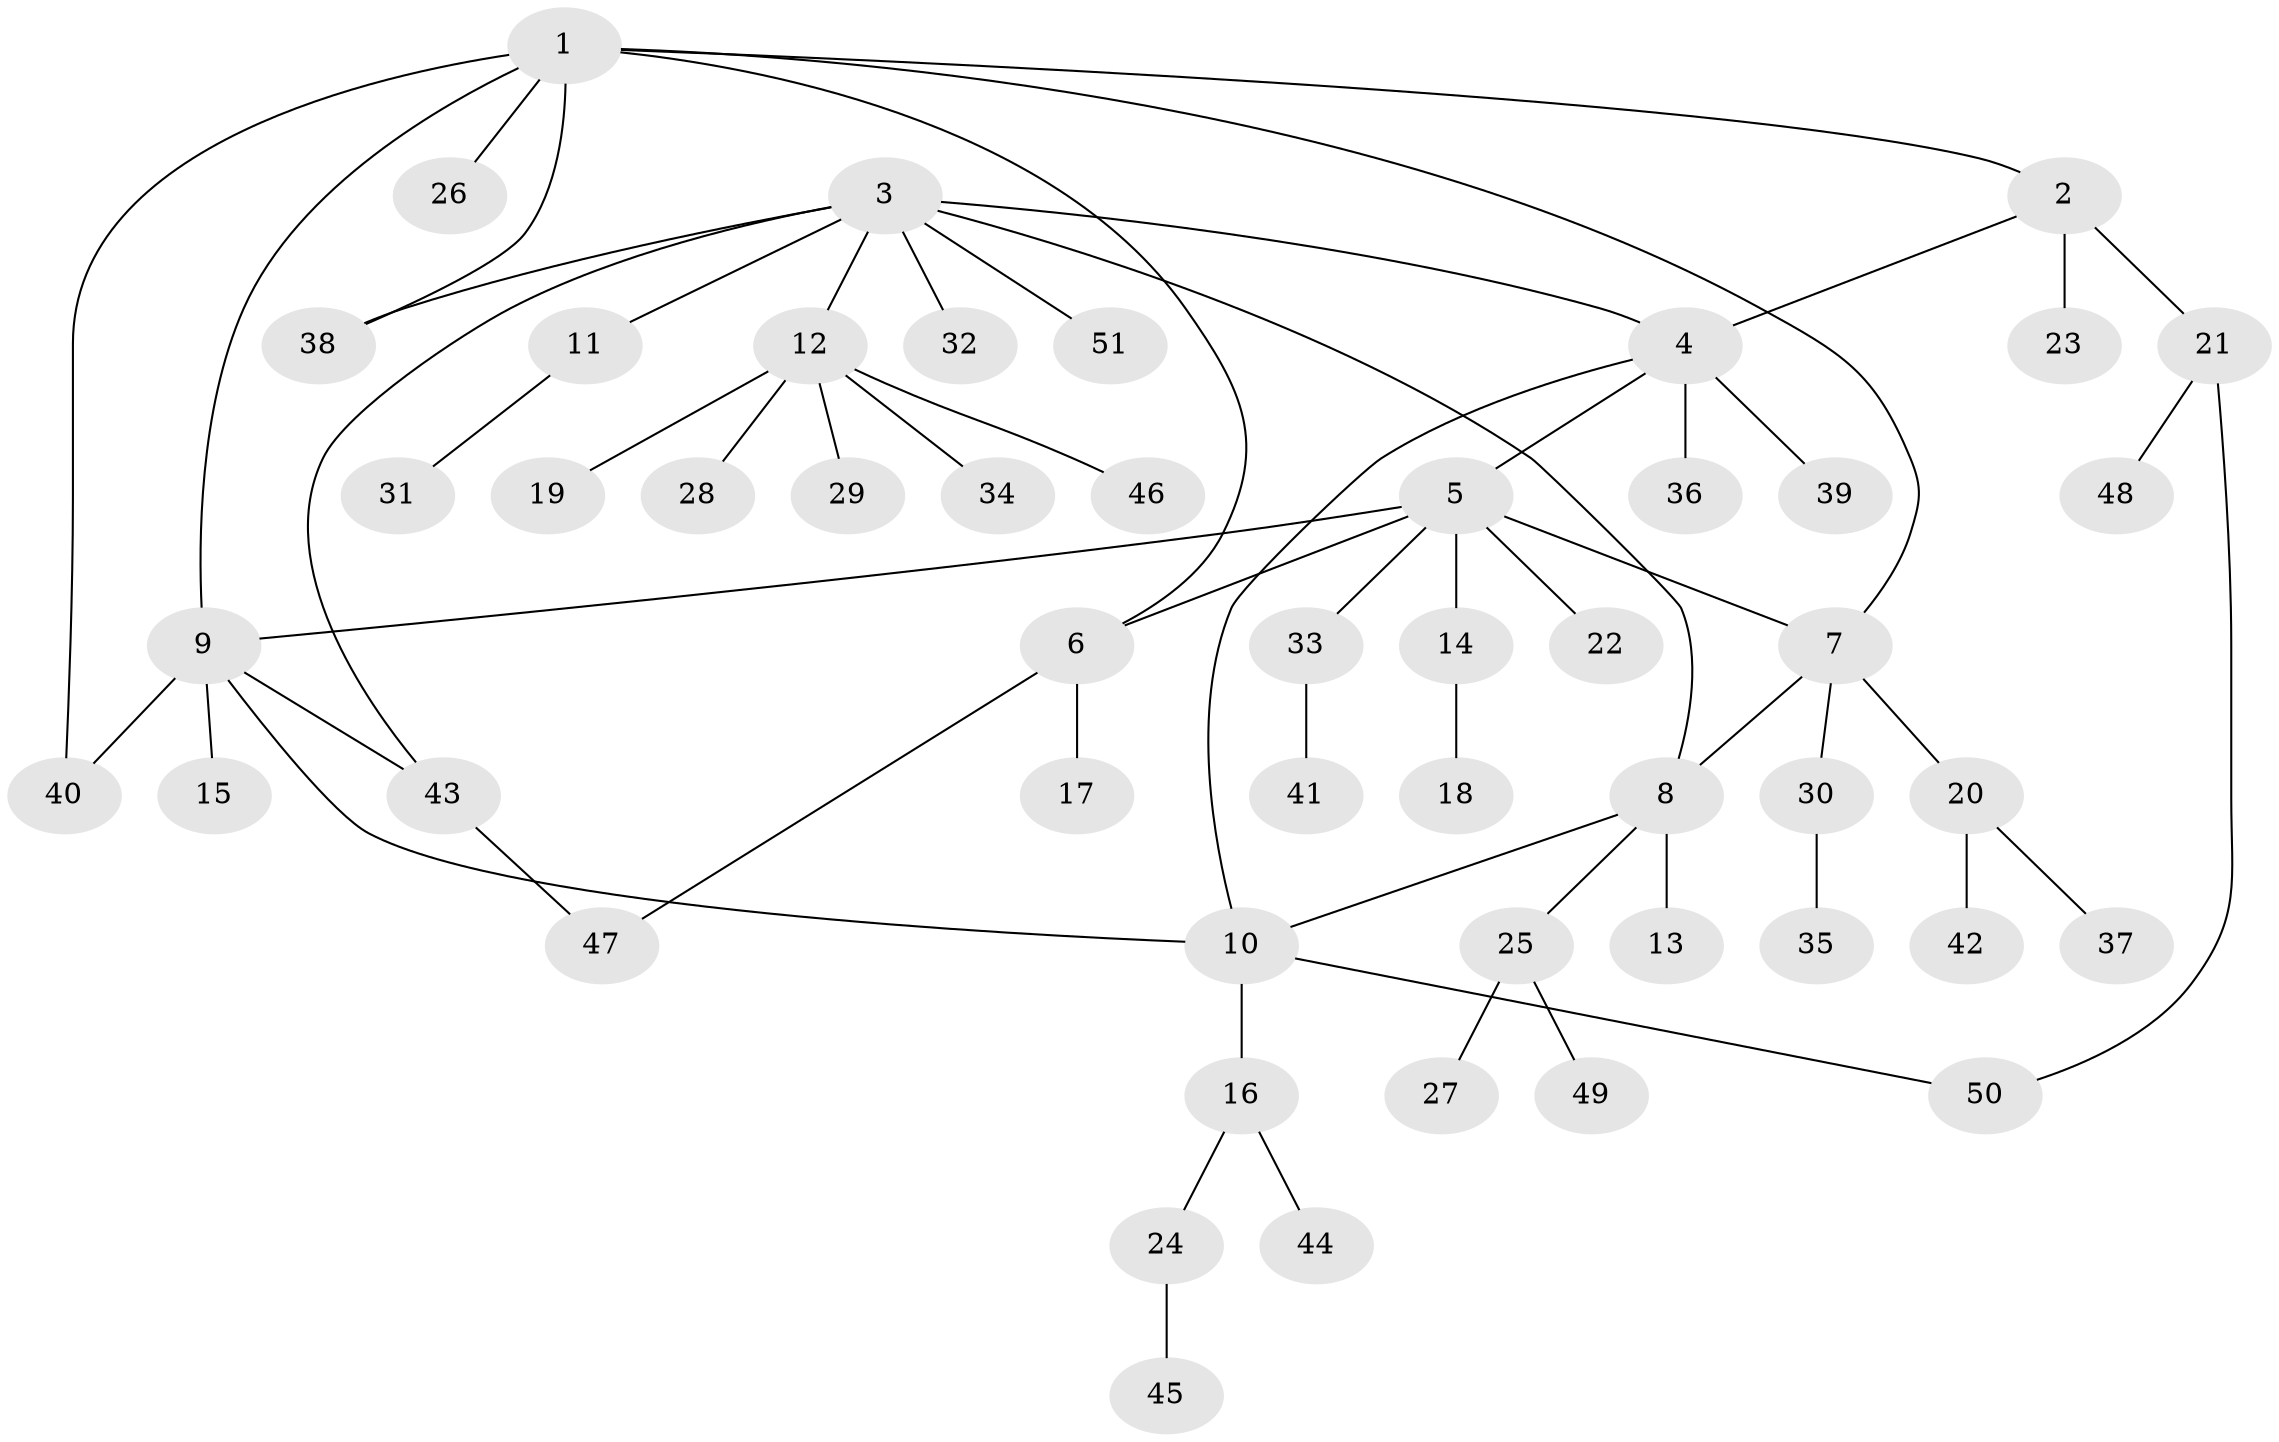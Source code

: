 // Generated by graph-tools (version 1.1) at 2025/11/02/27/25 16:11:36]
// undirected, 51 vertices, 61 edges
graph export_dot {
graph [start="1"]
  node [color=gray90,style=filled];
  1;
  2;
  3;
  4;
  5;
  6;
  7;
  8;
  9;
  10;
  11;
  12;
  13;
  14;
  15;
  16;
  17;
  18;
  19;
  20;
  21;
  22;
  23;
  24;
  25;
  26;
  27;
  28;
  29;
  30;
  31;
  32;
  33;
  34;
  35;
  36;
  37;
  38;
  39;
  40;
  41;
  42;
  43;
  44;
  45;
  46;
  47;
  48;
  49;
  50;
  51;
  1 -- 2;
  1 -- 6;
  1 -- 7;
  1 -- 9;
  1 -- 26;
  1 -- 38;
  1 -- 40;
  2 -- 4;
  2 -- 21;
  2 -- 23;
  3 -- 4;
  3 -- 8;
  3 -- 11;
  3 -- 12;
  3 -- 32;
  3 -- 38;
  3 -- 43;
  3 -- 51;
  4 -- 5;
  4 -- 10;
  4 -- 36;
  4 -- 39;
  5 -- 6;
  5 -- 7;
  5 -- 9;
  5 -- 14;
  5 -- 22;
  5 -- 33;
  6 -- 17;
  6 -- 47;
  7 -- 8;
  7 -- 20;
  7 -- 30;
  8 -- 10;
  8 -- 13;
  8 -- 25;
  9 -- 10;
  9 -- 15;
  9 -- 40;
  9 -- 43;
  10 -- 16;
  10 -- 50;
  11 -- 31;
  12 -- 19;
  12 -- 28;
  12 -- 29;
  12 -- 34;
  12 -- 46;
  14 -- 18;
  16 -- 24;
  16 -- 44;
  20 -- 37;
  20 -- 42;
  21 -- 48;
  21 -- 50;
  24 -- 45;
  25 -- 27;
  25 -- 49;
  30 -- 35;
  33 -- 41;
  43 -- 47;
}
